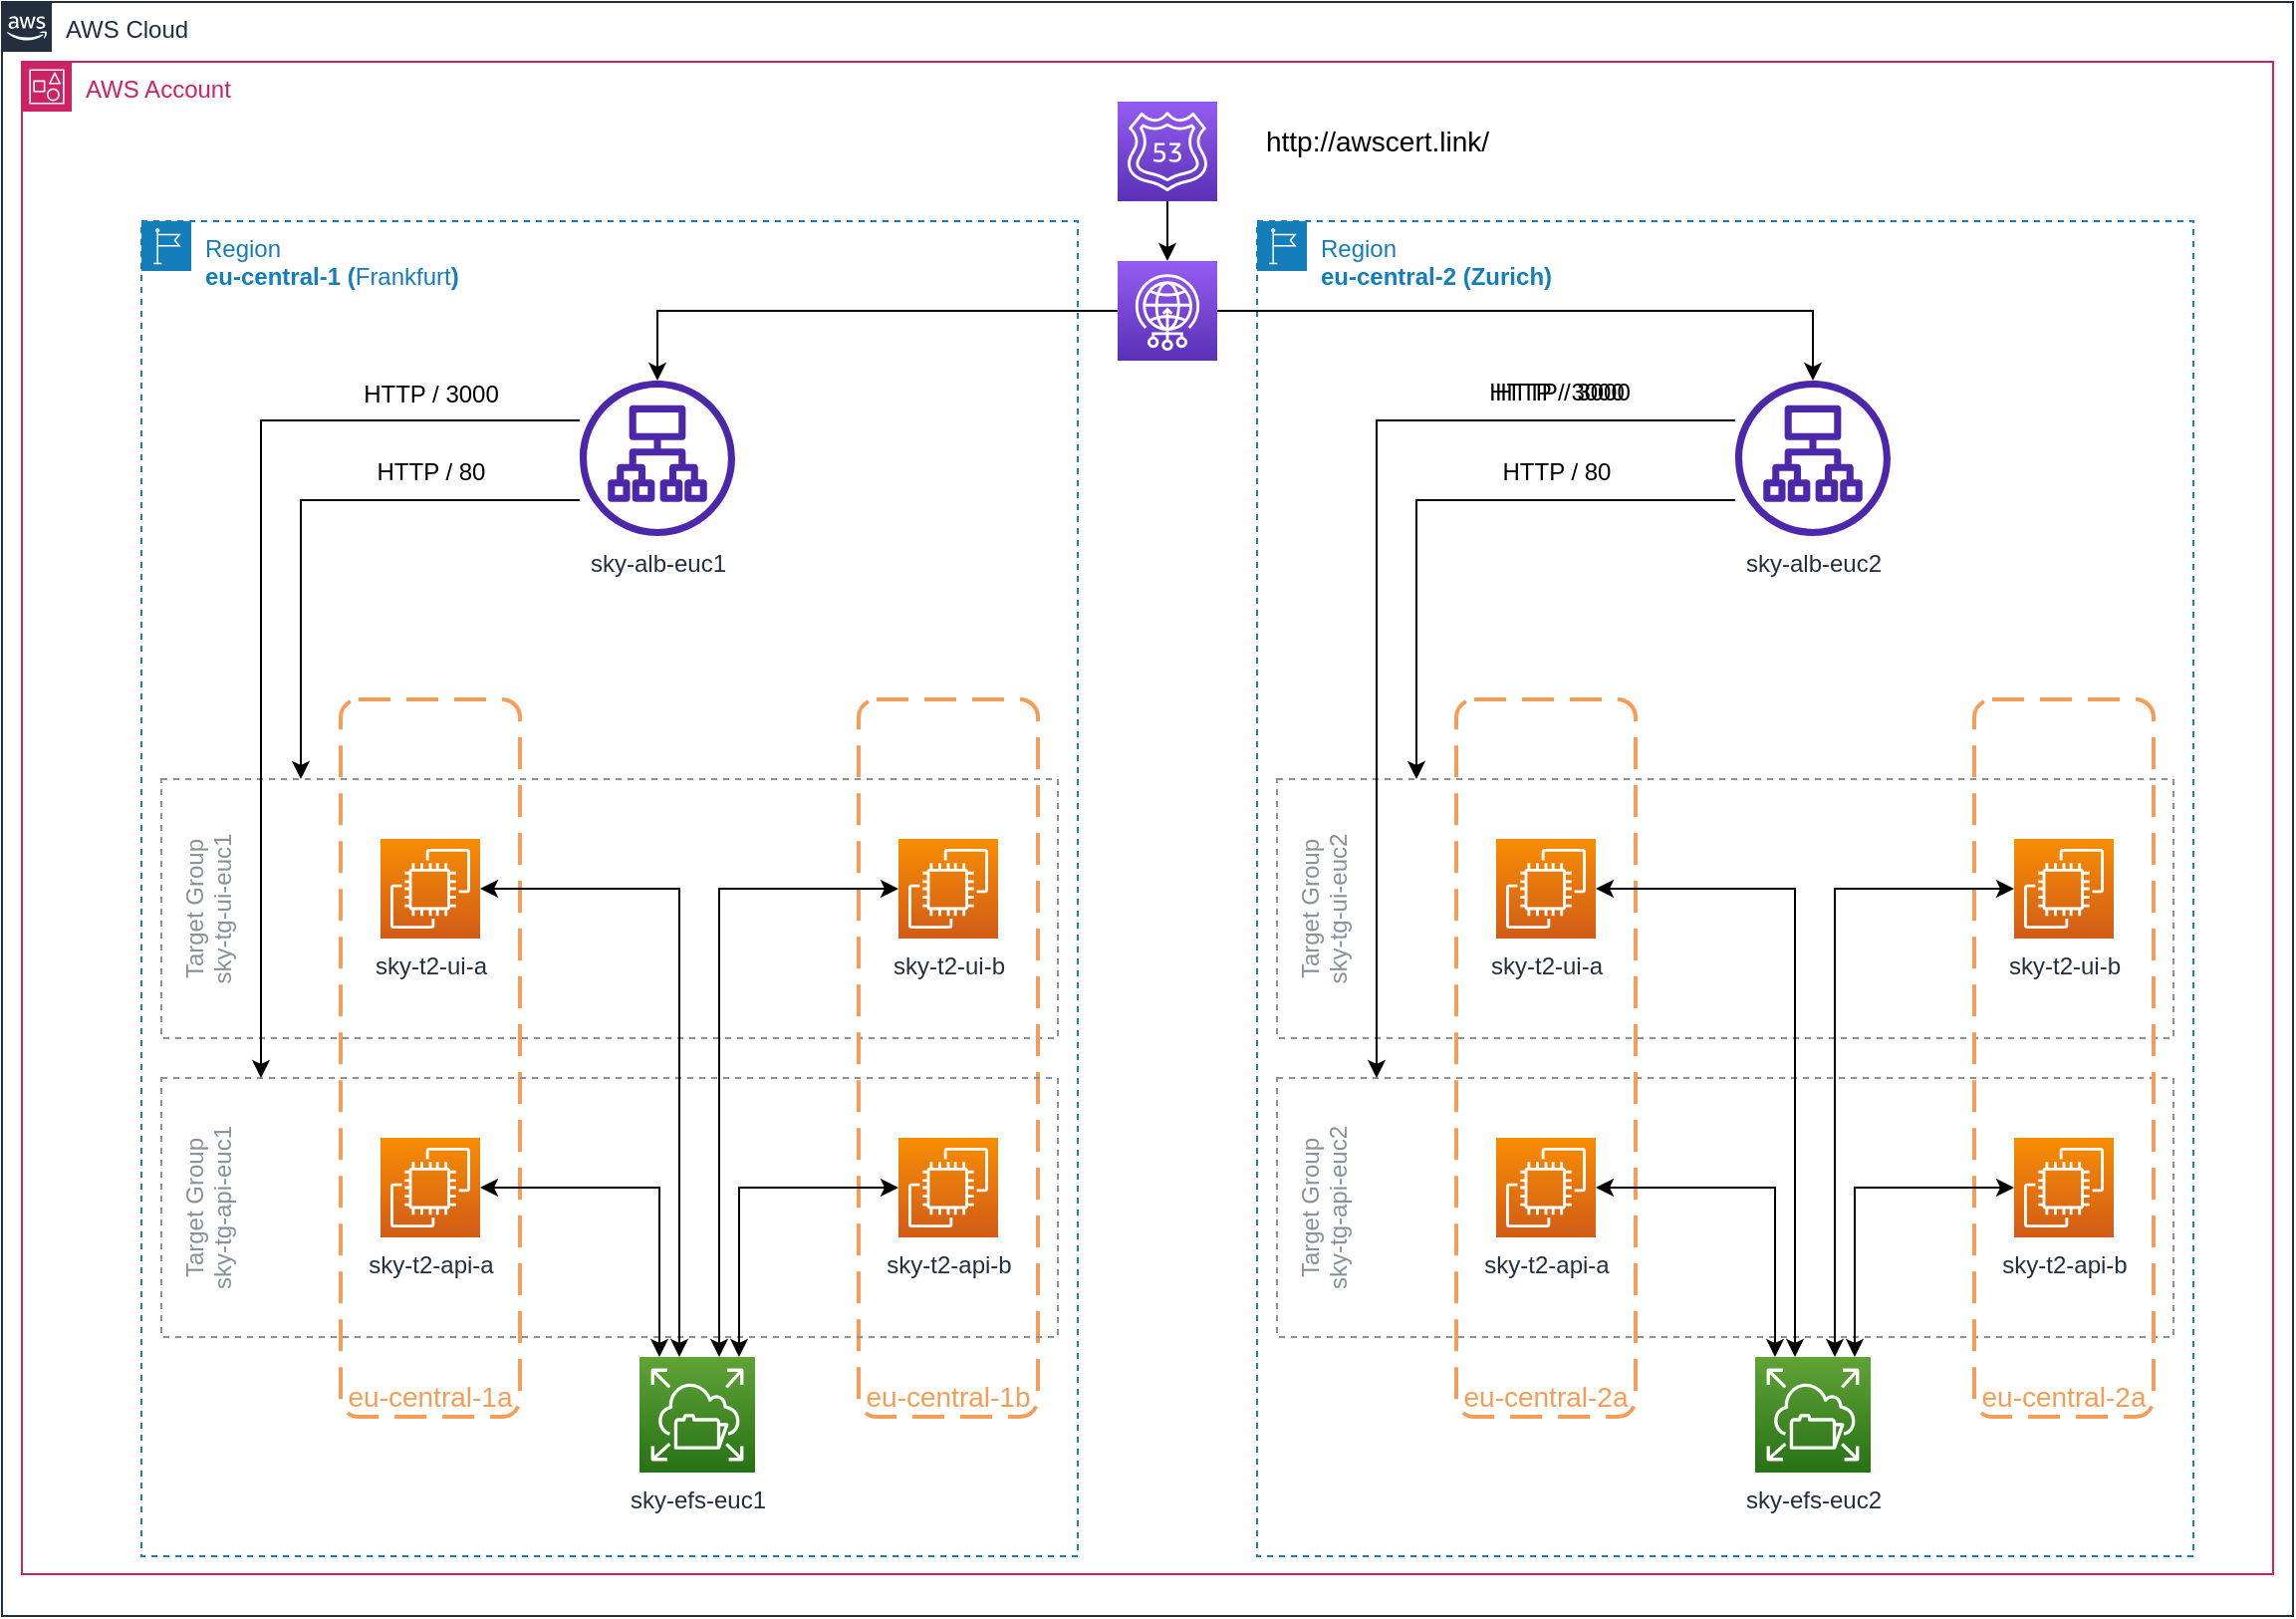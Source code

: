 <mxfile version="20.8.16" type="device" pages="2"><diagram id="kgpKYQtTHZ0yAKxKKP6v" name="Schema"><mxGraphModel dx="1106" dy="755" grid="1" gridSize="10" guides="1" tooltips="1" connect="1" arrows="1" fold="1" page="1" pageScale="1" pageWidth="1169" pageHeight="827" math="0" shadow="0"><root><mxCell id="0"/><mxCell id="CLY6LDRV2vWrq3O7brMo-2" value="AWS Cloud" parent="0"/><mxCell id="CLY6LDRV2vWrq3O7brMo-3" value="AWS Cloud" style="points=[[0,0],[0.25,0],[0.5,0],[0.75,0],[1,0],[1,0.25],[1,0.5],[1,0.75],[1,1],[0.75,1],[0.5,1],[0.25,1],[0,1],[0,0.75],[0,0.5],[0,0.25]];outlineConnect=0;gradientColor=none;html=1;whiteSpace=wrap;fontSize=12;fontStyle=0;container=1;pointerEvents=0;collapsible=0;recursiveResize=0;shape=mxgraph.aws4.group;grIcon=mxgraph.aws4.group_aws_cloud_alt;strokeColor=#232F3E;fillColor=none;verticalAlign=top;align=left;spacingLeft=30;fontColor=#232F3E;dashed=0;" parent="CLY6LDRV2vWrq3O7brMo-2" vertex="1"><mxGeometry x="10" y="10" width="1150" height="810" as="geometry"/></mxCell><object label="AWS Account" id="CLY6LDRV2vWrq3O7brMo-5"><mxCell parent="0"/></object><mxCell id="Lczkz62VbrO_vw5aKU2k-78" value="AWS Account" style="points=[[0,0],[0.25,0],[0.5,0],[0.75,0],[1,0],[1,0.25],[1,0.5],[1,0.75],[1,1],[0.75,1],[0.5,1],[0.25,1],[0,1],[0,0.75],[0,0.5],[0,0.25]];outlineConnect=0;gradientColor=none;html=1;whiteSpace=wrap;fontSize=12;fontStyle=0;container=1;pointerEvents=0;collapsible=0;recursiveResize=0;shape=mxgraph.aws4.group;grIcon=mxgraph.aws4.group_account;strokeColor=#CD2264;fillColor=none;verticalAlign=top;align=left;spacingLeft=30;fontColor=#CD2264;dashed=0;" parent="CLY6LDRV2vWrq3O7brMo-5" vertex="1"><mxGeometry x="20" y="40" width="1130" height="759" as="geometry"/></mxCell><mxCell id="Lczkz62VbrO_vw5aKU2k-79" value="&lt;font style=&quot;font-size: 14px;&quot;&gt;http://awscert.link/&lt;/font&gt;" style="text;html=1;align=center;verticalAlign=middle;resizable=0;points=[];autosize=1;strokeColor=none;fillColor=none;" parent="Lczkz62VbrO_vw5aKU2k-78" vertex="1"><mxGeometry x="610" y="25" width="140" height="30" as="geometry"/></mxCell><mxCell id="CkdK5gO2P_jmIIRoGBhr-3" value="Regions" parent="0"/><mxCell id="CkdK5gO2P_jmIIRoGBhr-15" value="Region&lt;br&gt;&lt;b&gt;eu-central-2 (Zurich)&lt;/b&gt;" style="points=[[0,0],[0.25,0],[0.5,0],[0.75,0],[1,0],[1,0.25],[1,0.5],[1,0.75],[1,1],[0.75,1],[0.5,1],[0.25,1],[0,1],[0,0.75],[0,0.5],[0,0.25]];outlineConnect=0;gradientColor=none;html=1;whiteSpace=wrap;fontSize=12;fontStyle=0;container=1;pointerEvents=0;collapsible=0;recursiveResize=0;shape=mxgraph.aws4.group;grIcon=mxgraph.aws4.group_region;strokeColor=#147EBA;fillColor=none;verticalAlign=top;align=left;spacingLeft=30;fontColor=#147EBA;dashed=1;" parent="CkdK5gO2P_jmIIRoGBhr-3" vertex="1"><mxGeometry x="640" y="120" width="470" height="670" as="geometry"/></mxCell><mxCell id="1_lbDphspw2XT80-vqUy-4" value="&lt;font style=&quot;font-size: 12px;&quot;&gt;HTTP / 3000&lt;/font&gt;" style="text;html=1;align=center;verticalAlign=middle;resizable=0;points=[];autosize=1;strokeColor=none;fillColor=none;fontSize=14;fontColor=#000000;horizontal=1;" parent="CkdK5gO2P_jmIIRoGBhr-15" vertex="1"><mxGeometry x="110" y="70" width="86" height="29" as="geometry"/></mxCell><mxCell id="CkdK5gO2P_jmIIRoGBhr-17" value="Region&lt;br&gt;&lt;b&gt;eu-central-1 (&lt;/b&gt;Frankfurt&lt;b&gt;)&lt;/b&gt;" style="points=[[0,0],[0.25,0],[0.5,0],[0.75,0],[1,0],[1,0.25],[1,0.5],[1,0.75],[1,1],[0.75,1],[0.5,1],[0.25,1],[0,1],[0,0.75],[0,0.5],[0,0.25]];outlineConnect=0;gradientColor=none;html=1;whiteSpace=wrap;fontSize=12;fontStyle=0;container=1;pointerEvents=0;collapsible=0;recursiveResize=0;shape=mxgraph.aws4.group;grIcon=mxgraph.aws4.group_region;strokeColor=#147EBA;fillColor=none;verticalAlign=top;align=left;spacingLeft=30;fontColor=#147EBA;dashed=1;" parent="CkdK5gO2P_jmIIRoGBhr-3" vertex="1"><mxGeometry x="80" y="120" width="470" height="670" as="geometry"/></mxCell><mxCell id="Lczkz62VbrO_vw5aKU2k-19" value="Solution" parent="0"/><mxCell id="Lczkz62VbrO_vw5aKU2k-20" style="edgeStyle=orthogonalEdgeStyle;rounded=0;orthogonalLoop=1;jettySize=auto;html=1;" parent="Lczkz62VbrO_vw5aKU2k-19" source="Lczkz62VbrO_vw5aKU2k-22" target="Lczkz62VbrO_vw5aKU2k-45" edge="1"><mxGeometry relative="1" as="geometry"/></mxCell><mxCell id="Lczkz62VbrO_vw5aKU2k-21" style="edgeStyle=orthogonalEdgeStyle;rounded=0;orthogonalLoop=1;jettySize=auto;html=1;" parent="Lczkz62VbrO_vw5aKU2k-19" source="Lczkz62VbrO_vw5aKU2k-22" target="Lczkz62VbrO_vw5aKU2k-27" edge="1"><mxGeometry relative="1" as="geometry"/></mxCell><mxCell id="Lczkz62VbrO_vw5aKU2k-22" value="" style="sketch=0;points=[[0,0,0],[0.25,0,0],[0.5,0,0],[0.75,0,0],[1,0,0],[0,1,0],[0.25,1,0],[0.5,1,0],[0.75,1,0],[1,1,0],[0,0.25,0],[0,0.5,0],[0,0.75,0],[1,0.25,0],[1,0.5,0],[1,0.75,0]];outlineConnect=0;fontColor=#232F3E;gradientColor=#945DF2;gradientDirection=north;fillColor=#5A30B5;strokeColor=#ffffff;dashed=0;verticalLabelPosition=bottom;verticalAlign=top;align=center;html=1;fontSize=12;fontStyle=0;aspect=fixed;shape=mxgraph.aws4.resourceIcon;resIcon=mxgraph.aws4.global_accelerator;" parent="Lczkz62VbrO_vw5aKU2k-19" vertex="1"><mxGeometry x="570" y="140" width="50" height="50" as="geometry"/></mxCell><mxCell id="Lczkz62VbrO_vw5aKU2k-23" value="" style="sketch=0;points=[[0,0,0],[0.25,0,0],[0.5,0,0],[0.75,0,0],[1,0,0],[0,1,0],[0.25,1,0],[0.5,1,0],[0.75,1,0],[1,1,0],[0,0.25,0],[0,0.5,0],[0,0.75,0],[1,0.25,0],[1,0.5,0],[1,0.75,0]];outlineConnect=0;fontColor=#232F3E;gradientColor=#945DF2;gradientDirection=north;fillColor=#5A30B5;strokeColor=#ffffff;dashed=0;verticalLabelPosition=bottom;verticalAlign=top;align=center;html=1;fontSize=12;fontStyle=0;aspect=fixed;shape=mxgraph.aws4.resourceIcon;resIcon=mxgraph.aws4.route_53;" parent="Lczkz62VbrO_vw5aKU2k-19" vertex="1"><mxGeometry x="570" y="60" width="50" height="50" as="geometry"/></mxCell><mxCell id="Lczkz62VbrO_vw5aKU2k-24" style="edgeStyle=orthogonalEdgeStyle;rounded=0;orthogonalLoop=1;jettySize=auto;html=1;entryX=0.5;entryY=0;entryDx=0;entryDy=0;entryPerimeter=0;" parent="Lczkz62VbrO_vw5aKU2k-19" source="Lczkz62VbrO_vw5aKU2k-23" target="Lczkz62VbrO_vw5aKU2k-22" edge="1"><mxGeometry relative="1" as="geometry"/></mxCell><mxCell id="Lczkz62VbrO_vw5aKU2k-44" style="edgeStyle=orthogonalEdgeStyle;rounded=0;orthogonalLoop=1;jettySize=auto;html=1;fontSize=14;fontColor=#000000;" parent="Lczkz62VbrO_vw5aKU2k-19" source="Lczkz62VbrO_vw5aKU2k-45" edge="1"><mxGeometry relative="1" as="geometry"><Array as="points"><mxPoint x="160" y="260"/></Array><mxPoint x="160" y="400" as="targetPoint"/></mxGeometry></mxCell><mxCell id="Lczkz62VbrO_vw5aKU2k-45" value="sky-alb-euc1" style="sketch=0;outlineConnect=0;fontColor=#232F3E;gradientColor=none;fillColor=#4D27AA;strokeColor=none;dashed=0;verticalLabelPosition=bottom;verticalAlign=top;align=center;html=1;fontSize=12;fontStyle=0;aspect=fixed;pointerEvents=1;shape=mxgraph.aws4.application_load_balancer;" parent="Lczkz62VbrO_vw5aKU2k-19" vertex="1"><mxGeometry x="300" y="200" width="78" height="78" as="geometry"/></mxCell><mxCell id="Lczkz62VbrO_vw5aKU2k-48" value="&lt;font style=&quot;font-size: 12px;&quot;&gt;HTTP / 80&lt;/font&gt;" style="text;html=1;align=center;verticalAlign=middle;resizable=0;points=[];autosize=1;strokeColor=none;fillColor=none;fontSize=14;fontColor=#000000;horizontal=1;" parent="Lczkz62VbrO_vw5aKU2k-19" vertex="1"><mxGeometry x="185" y="230" width="80" height="30" as="geometry"/></mxCell><mxCell id="Lczkz62VbrO_vw5aKU2k-49" value="&lt;font style=&quot;font-size: 12px;&quot;&gt;HTTP / 3000&lt;/font&gt;" style="text;html=1;align=center;verticalAlign=middle;resizable=0;points=[];autosize=1;strokeColor=none;fillColor=none;fontSize=14;fontColor=#000000;horizontal=1;" parent="Lczkz62VbrO_vw5aKU2k-19" vertex="1"><mxGeometry x="182" y="191" width="86" height="29" as="geometry"/></mxCell><mxCell id="Lczkz62VbrO_vw5aKU2k-26" value="Target Group&lt;br&gt;sky-tg-api-euc2" style="outlineConnect=0;gradientColor=none;html=1;whiteSpace=wrap;fontSize=12;fontStyle=0;strokeColor=#879196;fillColor=none;verticalAlign=top;align=center;fontColor=#879196;dashed=1;spacingTop=3;horizontal=0;" parent="Lczkz62VbrO_vw5aKU2k-19" vertex="1"><mxGeometry x="650" y="550" width="450" height="130" as="geometry"/></mxCell><mxCell id="Lczkz62VbrO_vw5aKU2k-27" value="sky-alb-euc2" style="sketch=0;outlineConnect=0;fontColor=#232F3E;gradientColor=none;fillColor=#4D27AA;strokeColor=none;dashed=0;verticalLabelPosition=bottom;verticalAlign=top;align=center;html=1;fontSize=12;fontStyle=0;aspect=fixed;pointerEvents=1;shape=mxgraph.aws4.application_load_balancer;movable=1;resizable=1;rotatable=1;deletable=1;editable=1;connectable=1;" parent="Lczkz62VbrO_vw5aKU2k-19" vertex="1"><mxGeometry x="880" y="200" width="78" height="78" as="geometry"/></mxCell><mxCell id="Lczkz62VbrO_vw5aKU2k-28" value="Target Group&lt;br&gt;sky-tg-ui-euc2" style="outlineConnect=0;gradientColor=none;html=1;whiteSpace=wrap;fontSize=12;fontStyle=0;strokeColor=#879196;fillColor=none;verticalAlign=top;align=center;fontColor=#879196;dashed=1;spacingTop=3;horizontal=0;" parent="Lczkz62VbrO_vw5aKU2k-19" vertex="1"><mxGeometry x="650" y="400" width="450" height="130" as="geometry"/></mxCell><mxCell id="Lczkz62VbrO_vw5aKU2k-29" value="eu-central-2a" style="rounded=1;arcSize=10;dashed=1;strokeColor=#F59D56;fillColor=none;gradientColor=none;dashPattern=8 4;strokeWidth=2;fontColor=#f59d56;fontStyle=0;fontSize=14;verticalAlign=bottom;" parent="Lczkz62VbrO_vw5aKU2k-19" vertex="1"><mxGeometry x="740" y="360" width="90" height="360" as="geometry"/></mxCell><mxCell id="Lczkz62VbrO_vw5aKU2k-30" value="eu-central-2a" style="rounded=1;arcSize=10;dashed=1;strokeColor=#F59D56;fillColor=none;gradientColor=none;dashPattern=8 4;strokeWidth=2;fontColor=#f59d56;fontStyle=0;fontSize=14;verticalAlign=bottom;" parent="Lczkz62VbrO_vw5aKU2k-19" vertex="1"><mxGeometry x="1000" y="360" width="90" height="360" as="geometry"/></mxCell><mxCell id="Lczkz62VbrO_vw5aKU2k-31" style="edgeStyle=orthogonalEdgeStyle;rounded=0;orthogonalLoop=1;jettySize=auto;html=1;fontSize=14;fontColor=#000000;" parent="Lczkz62VbrO_vw5aKU2k-19" source="Lczkz62VbrO_vw5aKU2k-27" edge="1"><mxGeometry relative="1" as="geometry"><mxPoint x="860" y="260" as="sourcePoint"/><mxPoint x="720" y="400" as="targetPoint"/><Array as="points"><mxPoint x="720" y="260"/></Array></mxGeometry></mxCell><mxCell id="Lczkz62VbrO_vw5aKU2k-32" value="&lt;font style=&quot;font-size: 12px;&quot;&gt;HTTP / 80&lt;/font&gt;" style="text;html=1;align=center;verticalAlign=middle;resizable=0;points=[];autosize=1;strokeColor=none;fillColor=none;fontSize=14;fontColor=#000000;horizontal=1;" parent="Lczkz62VbrO_vw5aKU2k-19" vertex="1"><mxGeometry x="750" y="230" width="80" height="30" as="geometry"/></mxCell><mxCell id="Lczkz62VbrO_vw5aKU2k-33" value="sky-t2-ui-b" style="sketch=0;points=[[0,0,0],[0.25,0,0],[0.5,0,0],[0.75,0,0],[1,0,0],[0,1,0],[0.25,1,0],[0.5,1,0],[0.75,1,0],[1,1,0],[0,0.25,0],[0,0.5,0],[0,0.75,0],[1,0.25,0],[1,0.5,0],[1,0.75,0]];outlineConnect=0;fontColor=#232F3E;gradientColor=#F78E04;gradientDirection=north;fillColor=#D05C17;strokeColor=#ffffff;dashed=0;verticalLabelPosition=bottom;verticalAlign=top;align=center;html=1;fontSize=12;fontStyle=0;aspect=fixed;shape=mxgraph.aws4.resourceIcon;resIcon=mxgraph.aws4.ec2;" parent="Lczkz62VbrO_vw5aKU2k-19" vertex="1"><mxGeometry x="1020" y="430" width="50" height="50" as="geometry"/></mxCell><mxCell id="Lczkz62VbrO_vw5aKU2k-34" value="sky-t2-ui-a" style="sketch=0;points=[[0,0,0],[0.25,0,0],[0.5,0,0],[0.75,0,0],[1,0,0],[0,1,0],[0.25,1,0],[0.5,1,0],[0.75,1,0],[1,1,0],[0,0.25,0],[0,0.5,0],[0,0.75,0],[1,0.25,0],[1,0.5,0],[1,0.75,0]];outlineConnect=0;fontColor=#232F3E;gradientColor=#F78E04;gradientDirection=north;fillColor=#D05C17;strokeColor=#ffffff;dashed=0;verticalLabelPosition=bottom;verticalAlign=top;align=center;html=1;fontSize=12;fontStyle=0;aspect=fixed;shape=mxgraph.aws4.resourceIcon;resIcon=mxgraph.aws4.ec2;" parent="Lczkz62VbrO_vw5aKU2k-19" vertex="1"><mxGeometry x="760" y="430" width="50" height="50" as="geometry"/></mxCell><mxCell id="Lczkz62VbrO_vw5aKU2k-35" value="sky-t2-api-a" style="sketch=0;points=[[0,0,0],[0.25,0,0],[0.5,0,0],[0.75,0,0],[1,0,0],[0,1,0],[0.25,1,0],[0.5,1,0],[0.75,1,0],[1,1,0],[0,0.25,0],[0,0.5,0],[0,0.75,0],[1,0.25,0],[1,0.5,0],[1,0.75,0]];outlineConnect=0;fontColor=#232F3E;gradientColor=#F78E04;gradientDirection=north;fillColor=#D05C17;strokeColor=#ffffff;dashed=0;verticalLabelPosition=bottom;verticalAlign=top;align=center;html=1;fontSize=12;fontStyle=0;aspect=fixed;shape=mxgraph.aws4.resourceIcon;resIcon=mxgraph.aws4.ec2;" parent="Lczkz62VbrO_vw5aKU2k-19" vertex="1"><mxGeometry x="760" y="580" width="50" height="50" as="geometry"/></mxCell><mxCell id="Lczkz62VbrO_vw5aKU2k-36" value="sky-t2-api-b" style="sketch=0;points=[[0,0,0],[0.25,0,0],[0.5,0,0],[0.75,0,0],[1,0,0],[0,1,0],[0.25,1,0],[0.5,1,0],[0.75,1,0],[1,1,0],[0,0.25,0],[0,0.5,0],[0,0.75,0],[1,0.25,0],[1,0.5,0],[1,0.75,0]];outlineConnect=0;fontColor=#232F3E;gradientColor=#F78E04;gradientDirection=north;fillColor=#D05C17;strokeColor=#ffffff;dashed=0;verticalLabelPosition=bottom;verticalAlign=top;align=center;html=1;fontSize=12;fontStyle=0;aspect=fixed;shape=mxgraph.aws4.resourceIcon;resIcon=mxgraph.aws4.ec2;" parent="Lczkz62VbrO_vw5aKU2k-19" vertex="1"><mxGeometry x="1020" y="580" width="50" height="50" as="geometry"/></mxCell><mxCell id="Lczkz62VbrO_vw5aKU2k-37" style="edgeStyle=orthogonalEdgeStyle;rounded=0;orthogonalLoop=1;jettySize=auto;html=1;fontSize=14;fontColor=#000000;movable=1;resizable=1;rotatable=1;deletable=1;editable=1;connectable=1;" parent="Lczkz62VbrO_vw5aKU2k-19" source="Lczkz62VbrO_vw5aKU2k-27" edge="1"><mxGeometry relative="1" as="geometry"><mxPoint x="840" y="220" as="sourcePoint"/><mxPoint x="700" y="550" as="targetPoint"/><Array as="points"><mxPoint x="700" y="220"/></Array></mxGeometry></mxCell><mxCell id="Lczkz62VbrO_vw5aKU2k-39" style="edgeStyle=orthogonalEdgeStyle;rounded=0;orthogonalLoop=1;jettySize=auto;html=1;startArrow=classic;startFill=1;endArrow=classic;endFill=1;" parent="Lczkz62VbrO_vw5aKU2k-19" source="Lczkz62VbrO_vw5aKU2k-43" target="Lczkz62VbrO_vw5aKU2k-36" edge="1"><mxGeometry relative="1" as="geometry"><Array as="points"><mxPoint x="940" y="605"/></Array></mxGeometry></mxCell><mxCell id="Lczkz62VbrO_vw5aKU2k-40" style="edgeStyle=orthogonalEdgeStyle;rounded=0;orthogonalLoop=1;jettySize=auto;html=1;entryX=1;entryY=0.5;entryDx=0;entryDy=0;entryPerimeter=0;startArrow=classic;startFill=1;endArrow=classic;endFill=1;" parent="Lczkz62VbrO_vw5aKU2k-19" source="Lczkz62VbrO_vw5aKU2k-43" target="Lczkz62VbrO_vw5aKU2k-35" edge="1"><mxGeometry relative="1" as="geometry"><Array as="points"><mxPoint x="900" y="605"/></Array></mxGeometry></mxCell><mxCell id="Lczkz62VbrO_vw5aKU2k-42" style="edgeStyle=orthogonalEdgeStyle;rounded=0;orthogonalLoop=1;jettySize=auto;html=1;entryX=0;entryY=0.5;entryDx=0;entryDy=0;entryPerimeter=0;startArrow=classic;startFill=1;endArrow=classic;endFill=1;" parent="Lczkz62VbrO_vw5aKU2k-19" source="Lczkz62VbrO_vw5aKU2k-43" target="Lczkz62VbrO_vw5aKU2k-33" edge="1"><mxGeometry relative="1" as="geometry"><Array as="points"><mxPoint x="930" y="455"/></Array></mxGeometry></mxCell><mxCell id="Lczkz62VbrO_vw5aKU2k-43" value="sky-efs-euc2" style="sketch=0;points=[[0,0,0],[0.25,0,0],[0.5,0,0],[0.75,0,0],[1,0,0],[0,1,0],[0.25,1,0],[0.5,1,0],[0.75,1,0],[1,1,0],[0,0.25,0],[0,0.5,0],[0,0.75,0],[1,0.25,0],[1,0.5,0],[1,0.75,0]];outlineConnect=0;fontColor=#232F3E;gradientColor=#60A337;gradientDirection=north;fillColor=#277116;strokeColor=#ffffff;dashed=0;verticalLabelPosition=bottom;verticalAlign=top;align=center;html=1;fontSize=12;fontStyle=0;aspect=fixed;shape=mxgraph.aws4.resourceIcon;resIcon=mxgraph.aws4.elastic_file_system;" parent="Lczkz62VbrO_vw5aKU2k-19" vertex="1"><mxGeometry x="890" y="690" width="58" height="58" as="geometry"/></mxCell><mxCell id="Lczkz62VbrO_vw5aKU2k-59" value="Target Group&lt;br&gt;sky-tg-ui-euc1" style="outlineConnect=0;gradientColor=none;html=1;whiteSpace=wrap;fontSize=12;fontStyle=0;strokeColor=#879196;fillColor=none;verticalAlign=top;align=center;fontColor=#879196;dashed=1;spacingTop=3;horizontal=0;" parent="Lczkz62VbrO_vw5aKU2k-19" vertex="1"><mxGeometry x="90" y="400" width="450" height="130" as="geometry"/></mxCell><mxCell id="Lczkz62VbrO_vw5aKU2k-60" value="eu-central-1a" style="rounded=1;arcSize=10;dashed=1;strokeColor=#F59D56;fillColor=none;gradientColor=none;dashPattern=8 4;strokeWidth=2;fontColor=#f59d56;fontStyle=0;fontSize=14;verticalAlign=bottom;" parent="Lczkz62VbrO_vw5aKU2k-19" vertex="1"><mxGeometry x="180" y="360" width="90" height="360" as="geometry"/></mxCell><mxCell id="Lczkz62VbrO_vw5aKU2k-61" value="eu-central-1b" style="rounded=1;arcSize=10;dashed=1;strokeColor=#F59D56;fillColor=none;gradientColor=none;dashPattern=8 4;strokeWidth=2;fontColor=#f59d56;fontStyle=0;fontSize=14;verticalAlign=bottom;" parent="Lczkz62VbrO_vw5aKU2k-19" vertex="1"><mxGeometry x="440" y="360" width="90" height="360" as="geometry"/></mxCell><mxCell id="Lczkz62VbrO_vw5aKU2k-62" value="Target Group&lt;br&gt;sky-tg-api-euc1" style="outlineConnect=0;gradientColor=none;html=1;whiteSpace=wrap;fontSize=12;fontStyle=0;strokeColor=#879196;fillColor=none;verticalAlign=top;align=center;fontColor=#879196;dashed=1;spacingTop=3;horizontal=0;" parent="Lczkz62VbrO_vw5aKU2k-19" vertex="1"><mxGeometry x="90" y="550" width="450" height="130" as="geometry"/></mxCell><mxCell id="Lczkz62VbrO_vw5aKU2k-63" value="sky-t2-ui-b" style="sketch=0;points=[[0,0,0],[0.25,0,0],[0.5,0,0],[0.75,0,0],[1,0,0],[0,1,0],[0.25,1,0],[0.5,1,0],[0.75,1,0],[1,1,0],[0,0.25,0],[0,0.5,0],[0,0.75,0],[1,0.25,0],[1,0.5,0],[1,0.75,0]];outlineConnect=0;fontColor=#232F3E;gradientColor=#F78E04;gradientDirection=north;fillColor=#D05C17;strokeColor=#ffffff;dashed=0;verticalLabelPosition=bottom;verticalAlign=top;align=center;html=1;fontSize=12;fontStyle=0;aspect=fixed;shape=mxgraph.aws4.resourceIcon;resIcon=mxgraph.aws4.ec2;" parent="Lczkz62VbrO_vw5aKU2k-19" vertex="1"><mxGeometry x="460" y="430" width="50" height="50" as="geometry"/></mxCell><mxCell id="Lczkz62VbrO_vw5aKU2k-64" value="sky-t2-ui-a" style="sketch=0;points=[[0,0,0],[0.25,0,0],[0.5,0,0],[0.75,0,0],[1,0,0],[0,1,0],[0.25,1,0],[0.5,1,0],[0.75,1,0],[1,1,0],[0,0.25,0],[0,0.5,0],[0,0.75,0],[1,0.25,0],[1,0.5,0],[1,0.75,0]];outlineConnect=0;fontColor=#232F3E;gradientColor=#F78E04;gradientDirection=north;fillColor=#D05C17;strokeColor=#ffffff;dashed=0;verticalLabelPosition=bottom;verticalAlign=top;align=center;html=1;fontSize=12;fontStyle=0;aspect=fixed;shape=mxgraph.aws4.resourceIcon;resIcon=mxgraph.aws4.ec2;" parent="Lczkz62VbrO_vw5aKU2k-19" vertex="1"><mxGeometry x="200" y="430" width="50" height="50" as="geometry"/></mxCell><mxCell id="Lczkz62VbrO_vw5aKU2k-65" value="sky-t2-api-a" style="sketch=0;points=[[0,0,0],[0.25,0,0],[0.5,0,0],[0.75,0,0],[1,0,0],[0,1,0],[0.25,1,0],[0.5,1,0],[0.75,1,0],[1,1,0],[0,0.25,0],[0,0.5,0],[0,0.75,0],[1,0.25,0],[1,0.5,0],[1,0.75,0]];outlineConnect=0;fontColor=#232F3E;gradientColor=#F78E04;gradientDirection=north;fillColor=#D05C17;strokeColor=#ffffff;dashed=0;verticalLabelPosition=bottom;verticalAlign=top;align=center;html=1;fontSize=12;fontStyle=0;aspect=fixed;shape=mxgraph.aws4.resourceIcon;resIcon=mxgraph.aws4.ec2;" parent="Lczkz62VbrO_vw5aKU2k-19" vertex="1"><mxGeometry x="200" y="580" width="50" height="50" as="geometry"/></mxCell><mxCell id="Lczkz62VbrO_vw5aKU2k-66" value="sky-t2-api-b" style="sketch=0;points=[[0,0,0],[0.25,0,0],[0.5,0,0],[0.75,0,0],[1,0,0],[0,1,0],[0.25,1,0],[0.5,1,0],[0.75,1,0],[1,1,0],[0,0.25,0],[0,0.5,0],[0,0.75,0],[1,0.25,0],[1,0.5,0],[1,0.75,0]];outlineConnect=0;fontColor=#232F3E;gradientColor=#F78E04;gradientDirection=north;fillColor=#D05C17;strokeColor=#ffffff;dashed=0;verticalLabelPosition=bottom;verticalAlign=top;align=center;html=1;fontSize=12;fontStyle=0;aspect=fixed;shape=mxgraph.aws4.resourceIcon;resIcon=mxgraph.aws4.ec2;" parent="Lczkz62VbrO_vw5aKU2k-19" vertex="1"><mxGeometry x="460" y="580" width="50" height="50" as="geometry"/></mxCell><mxCell id="Lczkz62VbrO_vw5aKU2k-67" style="edgeStyle=orthogonalEdgeStyle;rounded=0;orthogonalLoop=1;jettySize=auto;html=1;entryX=0;entryY=0.5;entryDx=0;entryDy=0;entryPerimeter=0;startArrow=classic;startFill=1;endArrow=classic;endFill=1;" parent="Lczkz62VbrO_vw5aKU2k-19" source="Lczkz62VbrO_vw5aKU2k-71" target="Lczkz62VbrO_vw5aKU2k-66" edge="1"><mxGeometry relative="1" as="geometry"><Array as="points"><mxPoint x="380" y="605"/></Array></mxGeometry></mxCell><mxCell id="Lczkz62VbrO_vw5aKU2k-68" style="edgeStyle=orthogonalEdgeStyle;rounded=0;orthogonalLoop=1;jettySize=auto;html=1;entryX=0;entryY=0.5;entryDx=0;entryDy=0;entryPerimeter=0;startArrow=classic;startFill=1;endArrow=classic;endFill=1;" parent="Lczkz62VbrO_vw5aKU2k-19" source="Lczkz62VbrO_vw5aKU2k-71" target="Lczkz62VbrO_vw5aKU2k-63" edge="1"><mxGeometry relative="1" as="geometry"><Array as="points"><mxPoint x="370" y="455"/></Array></mxGeometry></mxCell><mxCell id="Lczkz62VbrO_vw5aKU2k-69" style="edgeStyle=orthogonalEdgeStyle;rounded=0;orthogonalLoop=1;jettySize=auto;html=1;entryX=1;entryY=0.5;entryDx=0;entryDy=0;entryPerimeter=0;startArrow=classic;startFill=1;endArrow=classic;endFill=1;" parent="Lczkz62VbrO_vw5aKU2k-19" source="Lczkz62VbrO_vw5aKU2k-71" target="Lczkz62VbrO_vw5aKU2k-65" edge="1"><mxGeometry relative="1" as="geometry"><Array as="points"><mxPoint x="340" y="605"/></Array></mxGeometry></mxCell><mxCell id="Lczkz62VbrO_vw5aKU2k-70" style="edgeStyle=orthogonalEdgeStyle;rounded=0;orthogonalLoop=1;jettySize=auto;html=1;entryX=1;entryY=0.5;entryDx=0;entryDy=0;entryPerimeter=0;startArrow=classic;startFill=1;endArrow=classic;endFill=1;" parent="Lczkz62VbrO_vw5aKU2k-19" source="Lczkz62VbrO_vw5aKU2k-71" target="Lczkz62VbrO_vw5aKU2k-64" edge="1"><mxGeometry relative="1" as="geometry"><Array as="points"><mxPoint x="350" y="455"/></Array></mxGeometry></mxCell><mxCell id="Lczkz62VbrO_vw5aKU2k-71" value="sky-efs-euc1" style="sketch=0;points=[[0,0,0],[0.25,0,0],[0.5,0,0],[0.75,0,0],[1,0,0],[0,1,0],[0.25,1,0],[0.5,1,0],[0.75,1,0],[1,1,0],[0,0.25,0],[0,0.5,0],[0,0.75,0],[1,0.25,0],[1,0.5,0],[1,0.75,0]];outlineConnect=0;fontColor=#232F3E;gradientColor=#60A337;gradientDirection=north;fillColor=#277116;strokeColor=#ffffff;dashed=0;verticalLabelPosition=bottom;verticalAlign=top;align=center;html=1;fontSize=12;fontStyle=0;aspect=fixed;shape=mxgraph.aws4.resourceIcon;resIcon=mxgraph.aws4.elastic_file_system;" parent="Lczkz62VbrO_vw5aKU2k-19" vertex="1"><mxGeometry x="330" y="690" width="58" height="58" as="geometry"/></mxCell><mxCell id="Lczkz62VbrO_vw5aKU2k-72" style="edgeStyle=orthogonalEdgeStyle;rounded=0;orthogonalLoop=1;jettySize=auto;html=1;fontSize=14;fontColor=#000000;" parent="Lczkz62VbrO_vw5aKU2k-19" edge="1"><mxGeometry relative="1" as="geometry"><Array as="points"><mxPoint x="140" y="220"/></Array><mxPoint x="300" y="220" as="sourcePoint"/><mxPoint x="140" y="550" as="targetPoint"/></mxGeometry></mxCell><mxCell id="1_lbDphspw2XT80-vqUy-2" style="edgeStyle=orthogonalEdgeStyle;rounded=0;orthogonalLoop=1;jettySize=auto;html=1;entryX=1;entryY=0.5;entryDx=0;entryDy=0;entryPerimeter=0;startArrow=classic;startFill=1;endArrow=classic;endFill=1;" parent="Lczkz62VbrO_vw5aKU2k-19" edge="1"><mxGeometry relative="1" as="geometry"><Array as="points"><mxPoint x="910" y="455"/></Array><mxPoint x="910" y="690" as="sourcePoint"/><mxPoint x="810" y="455" as="targetPoint"/></mxGeometry></mxCell><mxCell id="1_lbDphspw2XT80-vqUy-5" value="&lt;font style=&quot;font-size: 12px;&quot;&gt;HTTP / 3000&lt;/font&gt;" style="text;html=1;align=center;verticalAlign=middle;resizable=0;points=[];autosize=1;strokeColor=none;fillColor=none;fontSize=14;fontColor=#000000;horizontal=1;" parent="Lczkz62VbrO_vw5aKU2k-19" vertex="1"><mxGeometry x="747" y="190" width="86" height="29" as="geometry"/></mxCell></root></mxGraphModel></diagram><diagram id="di0LzkeIAXHgl6nbvKdU" name="Page-2"><mxGraphModel dx="926" dy="755" grid="1" gridSize="10" guides="1" tooltips="1" connect="1" arrows="1" fold="1" page="1" pageScale="1" pageWidth="1169" pageHeight="827" math="0" shadow="0"><root><mxCell id="0"/><mxCell id="1" parent="0"/><mxCell id="3gEWQ5bFD3MLn4mAYTlx-1" value="&lt;p style=&quot;margin: 0px; font-variant-numeric: normal; font-variant-east-asian: normal; font-stretch: normal; line-height: normal; font-family: Monaco; text-align: start;&quot; class=&quot;p1&quot;&gt;&lt;font style=&quot;font-size: 18px;&quot;&gt;1. **Basic Cloud Deployments:**&lt;/font&gt;&lt;/p&gt;&lt;p style=&quot;margin: 0px; font-variant-numeric: normal; font-variant-east-asian: normal; font-stretch: normal; line-height: normal; font-family: Monaco; text-align: start;&quot; class=&quot;p1&quot;&gt;&lt;font style=&quot;font-size: 18px;&quot;&gt;&lt;br&gt;&lt;/font&gt;&lt;/p&gt;&lt;p style=&quot;margin: 0px; font-variant-numeric: normal; font-variant-east-asian: normal; font-stretch: normal; line-height: normal; font-family: Monaco; text-align: start;&quot; class=&quot;p1&quot;&gt;&lt;font size=&quot;3&quot;&gt;&amp;nbsp;&amp;nbsp; - EFS, EC2, ALB, TG, Global Accelerator, Route53&lt;/font&gt;&lt;/p&gt;&lt;p style=&quot;margin: 0px; font-variant-numeric: normal; font-variant-east-asian: normal; font-stretch: normal; line-height: normal; font-family: Monaco; text-align: start;&quot; class=&quot;p1&quot;&gt;&lt;font size=&quot;3&quot;&gt;&lt;br&gt;&lt;/font&gt;&lt;/p&gt;&lt;p style=&quot;margin: 0px; font-variant-numeric: normal; font-variant-east-asian: normal; font-stretch: normal; line-height: normal; font-family: Monaco; text-align: start;&quot; class=&quot;p1&quot;&gt;&lt;font size=&quot;3&quot;&gt;&lt;span class=&quot;Apple-converted-space&quot;&gt;&amp;nbsp; &amp;nbsp; &amp;nbsp; &lt;/span&gt;- Create a deployment for 2 ALBs with TG, EC2 instances in different regions using Global Accelerator&lt;/font&gt;&lt;/p&gt;&lt;p style=&quot;margin: 0px; font-variant-numeric: normal; font-variant-east-asian: normal; font-stretch: normal; line-height: normal; font-family: Monaco; text-align: start;&quot; class=&quot;p1&quot;&gt;&lt;font size=&quot;3&quot;&gt;&lt;br&gt;&lt;/font&gt;&lt;/p&gt;&lt;p style=&quot;margin: 0px; font-variant-numeric: normal; font-variant-east-asian: normal; font-stretch: normal; line-height: normal; font-family: Monaco; text-align: start;&quot; class=&quot;p1&quot;&gt;&lt;font size=&quot;3&quot;&gt;&lt;span class=&quot;Apple-converted-space&quot;&gt;&amp;nbsp; &amp;nbsp; &amp;nbsp; &lt;/span&gt;- Add route53 record and test via dns&lt;/font&gt;&lt;/p&gt;&lt;p style=&quot;margin: 0px; font-variant-numeric: normal; font-variant-east-asian: normal; font-stretch: normal; line-height: normal; font-family: Monaco; text-align: start;&quot; class=&quot;p1&quot;&gt;&lt;font size=&quot;3&quot;&gt;&lt;br&gt;&lt;/font&gt;&lt;/p&gt;&lt;p style=&quot;margin: 0px; font-variant-numeric: normal; font-variant-east-asian: normal; font-stretch: normal; line-height: normal; font-family: Monaco; text-align: start;&quot; class=&quot;p1&quot;&gt;&lt;font size=&quot;3&quot;&gt;&lt;span class=&quot;Apple-converted-space&quot;&gt;&amp;nbsp;&amp;nbsp; &lt;/span&gt;- Create a Spot Fleet based on custom AMI with prebuild webserver with webapp&lt;/font&gt;&lt;/p&gt;&lt;p style=&quot;margin: 0px; font-variant-numeric: normal; font-variant-east-asian: normal; font-stretch: normal; line-height: normal; font-family: Monaco; text-align: start;&quot; class=&quot;p1&quot;&gt;&lt;font size=&quot;3&quot;&gt;&lt;br&gt;&lt;/font&gt;&lt;/p&gt;&lt;p style=&quot;margin: 0px; font-variant-numeric: normal; font-variant-east-asian: normal; font-stretch: normal; line-height: normal; font-family: Monaco; text-align: start;&quot; class=&quot;p1&quot;&gt;&lt;font size=&quot;3&quot;&gt;&lt;span class=&quot;Apple-converted-space&quot;&gt;&amp;nbsp; &amp;nbsp; &amp;nbsp; &lt;/span&gt;- httpd&lt;/font&gt;&lt;/p&gt;" style="text;html=1;align=center;verticalAlign=middle;resizable=0;points=[];autosize=1;strokeColor=none;fillColor=none;" parent="1" vertex="1"><mxGeometry x="40" y="30" width="1050" height="250" as="geometry"/></mxCell></root></mxGraphModel></diagram></mxfile>